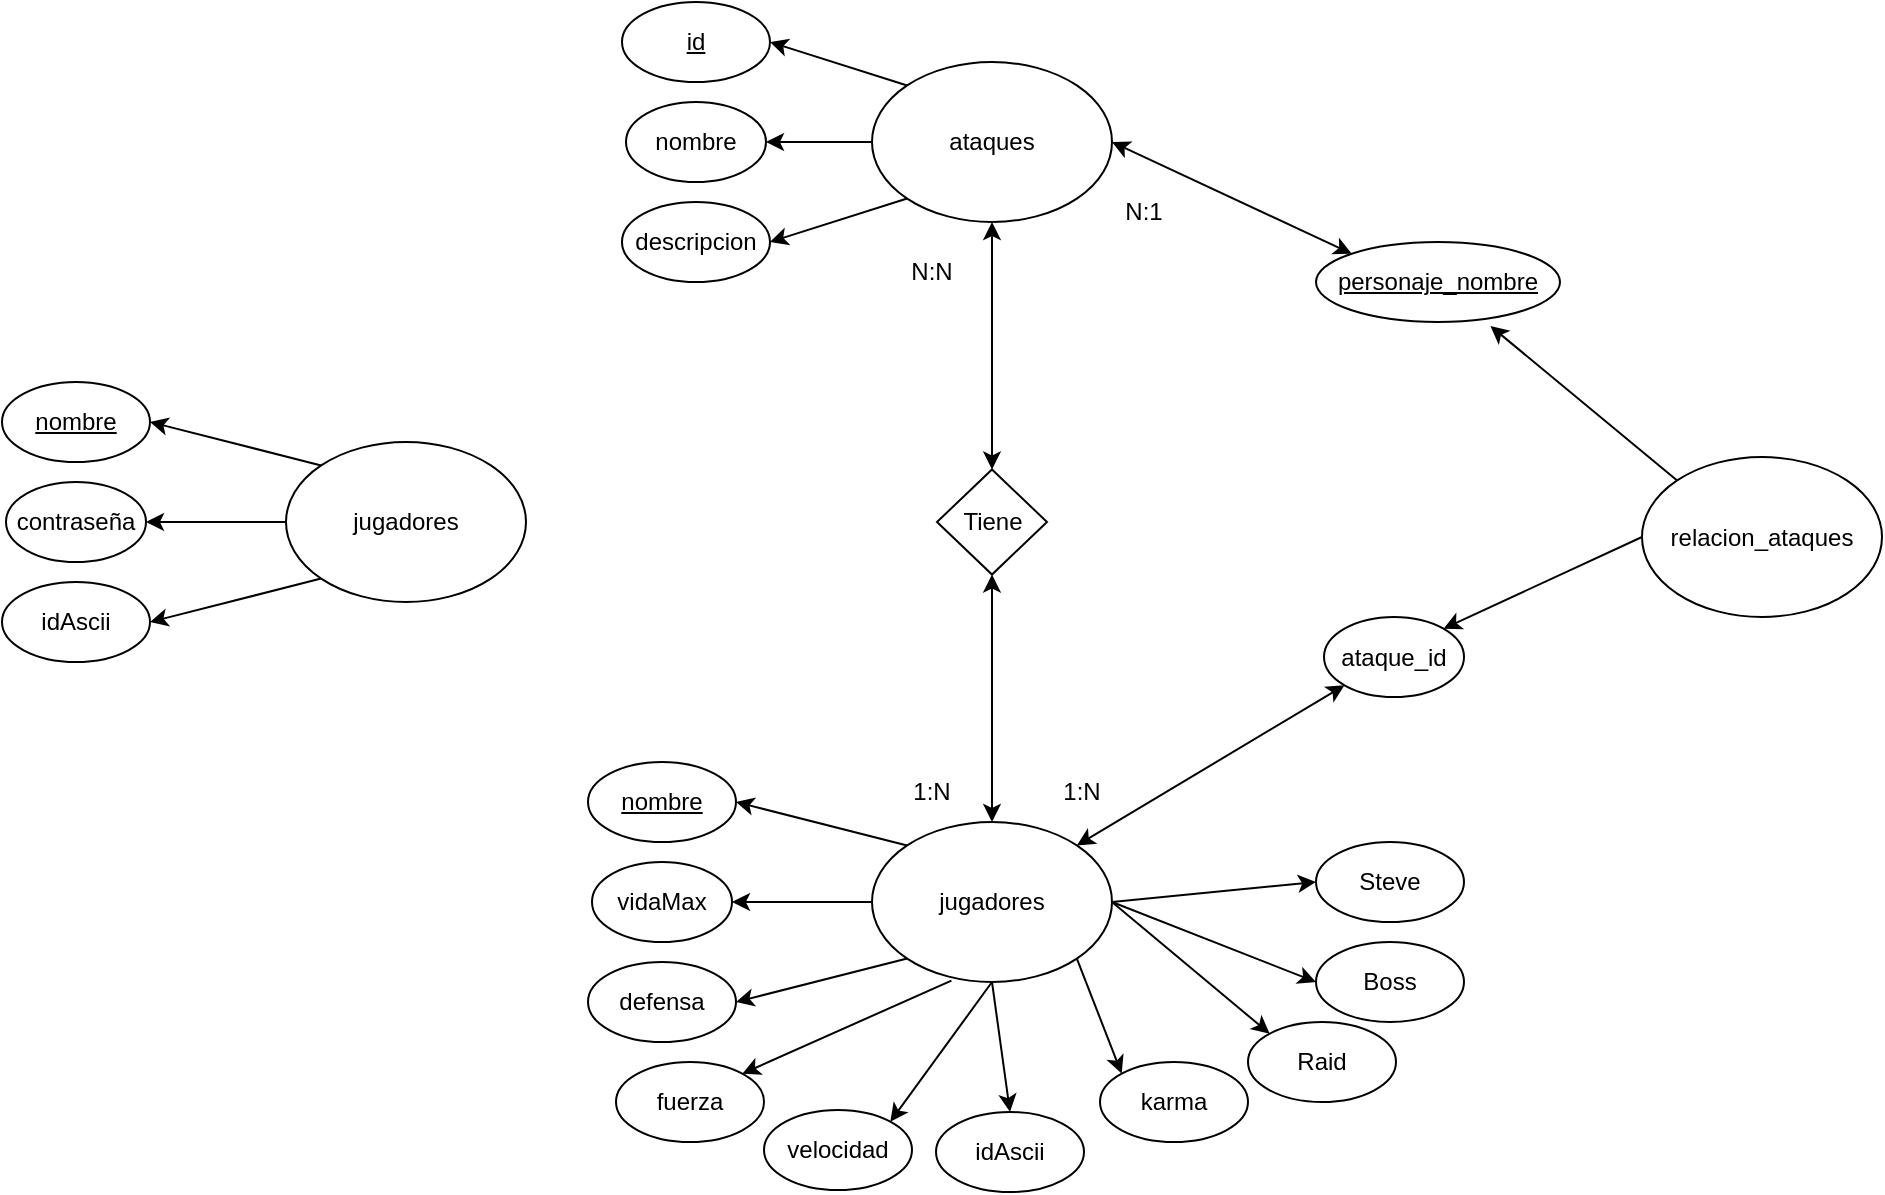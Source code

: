 <mxfile version="27.1.1">
  <diagram name="ERD - Mincra Game" id="1">
    <mxGraphModel dx="1815" dy="2154" grid="1" gridSize="10" guides="1" tooltips="1" connect="1" arrows="1" fold="1" page="1" pageScale="1" pageWidth="827" pageHeight="1169" math="0" shadow="0">
      <root>
        <mxCell id="0" />
        <mxCell id="1" parent="0" />
        <mxCell id="hDJ3BdoAYmhyjjbtG0V0-17" value="jugadores" style="ellipse;whiteSpace=wrap;html=1;" parent="1" vertex="1">
          <mxGeometry x="742" y="-40" width="120" height="80" as="geometry" />
        </mxCell>
        <mxCell id="hDJ3BdoAYmhyjjbtG0V0-18" value="&lt;u&gt;nombre&lt;/u&gt;" style="ellipse;whiteSpace=wrap;html=1;" parent="1" vertex="1">
          <mxGeometry x="600" y="-70" width="74" height="40" as="geometry" />
        </mxCell>
        <mxCell id="hDJ3BdoAYmhyjjbtG0V0-20" value="" style="endArrow=classic;html=1;rounded=0;entryX=1;entryY=0.5;entryDx=0;entryDy=0;exitX=0;exitY=0;exitDx=0;exitDy=0;" parent="1" source="hDJ3BdoAYmhyjjbtG0V0-17" target="hDJ3BdoAYmhyjjbtG0V0-18" edge="1">
          <mxGeometry width="50" height="50" relative="1" as="geometry">
            <mxPoint x="710" y="-60" as="sourcePoint" />
            <mxPoint x="832" y="-60" as="targetPoint" />
          </mxGeometry>
        </mxCell>
        <mxCell id="hDJ3BdoAYmhyjjbtG0V0-22" value="contraseña" style="ellipse;whiteSpace=wrap;html=1;" parent="1" vertex="1">
          <mxGeometry x="602" y="-20" width="70" height="40" as="geometry" />
        </mxCell>
        <mxCell id="hDJ3BdoAYmhyjjbtG0V0-24" value="idAscii" style="ellipse;whiteSpace=wrap;html=1;" parent="1" vertex="1">
          <mxGeometry x="600" y="30" width="74" height="40" as="geometry" />
        </mxCell>
        <mxCell id="hDJ3BdoAYmhyjjbtG0V0-25" value="" style="endArrow=classic;html=1;rounded=0;exitX=0;exitY=0.5;exitDx=0;exitDy=0;entryX=1;entryY=0.5;entryDx=0;entryDy=0;" parent="1" source="hDJ3BdoAYmhyjjbtG0V0-17" target="hDJ3BdoAYmhyjjbtG0V0-22" edge="1">
          <mxGeometry width="50" height="50" relative="1" as="geometry">
            <mxPoint x="742" y="-50" as="sourcePoint" />
            <mxPoint x="710" y="20" as="targetPoint" />
          </mxGeometry>
        </mxCell>
        <mxCell id="hDJ3BdoAYmhyjjbtG0V0-26" value="" style="endArrow=classic;html=1;rounded=0;entryX=1;entryY=0.5;entryDx=0;entryDy=0;exitX=0;exitY=1;exitDx=0;exitDy=0;" parent="1" source="hDJ3BdoAYmhyjjbtG0V0-17" target="hDJ3BdoAYmhyjjbtG0V0-24" edge="1">
          <mxGeometry width="50" height="50" relative="1" as="geometry">
            <mxPoint x="730" y="70" as="sourcePoint" />
            <mxPoint x="757" y="62" as="targetPoint" />
          </mxGeometry>
        </mxCell>
        <mxCell id="Pz-iReKoTr8WRBAwrSr6-12" value="ataques" style="ellipse;whiteSpace=wrap;html=1;" vertex="1" parent="1">
          <mxGeometry x="1035" y="-230" width="120" height="80" as="geometry" />
        </mxCell>
        <mxCell id="Pz-iReKoTr8WRBAwrSr6-13" value="&lt;u&gt;id&lt;/u&gt;" style="ellipse;whiteSpace=wrap;html=1;" vertex="1" parent="1">
          <mxGeometry x="910" y="-260" width="74" height="40" as="geometry" />
        </mxCell>
        <mxCell id="Pz-iReKoTr8WRBAwrSr6-14" value="" style="endArrow=classic;html=1;rounded=0;entryX=1;entryY=0.5;entryDx=0;entryDy=0;exitX=0;exitY=0;exitDx=0;exitDy=0;" edge="1" parent="1" source="Pz-iReKoTr8WRBAwrSr6-12" target="Pz-iReKoTr8WRBAwrSr6-13">
          <mxGeometry width="50" height="50" relative="1" as="geometry">
            <mxPoint x="1020" y="-250" as="sourcePoint" />
            <mxPoint x="1142" y="-250" as="targetPoint" />
          </mxGeometry>
        </mxCell>
        <mxCell id="Pz-iReKoTr8WRBAwrSr6-15" value="nombre" style="ellipse;whiteSpace=wrap;html=1;" vertex="1" parent="1">
          <mxGeometry x="912" y="-210" width="70" height="40" as="geometry" />
        </mxCell>
        <mxCell id="Pz-iReKoTr8WRBAwrSr6-16" value="descripcion" style="ellipse;whiteSpace=wrap;html=1;" vertex="1" parent="1">
          <mxGeometry x="910" y="-160" width="74" height="40" as="geometry" />
        </mxCell>
        <mxCell id="Pz-iReKoTr8WRBAwrSr6-17" value="" style="endArrow=classic;html=1;rounded=0;exitX=0;exitY=0.5;exitDx=0;exitDy=0;entryX=1;entryY=0.5;entryDx=0;entryDy=0;" edge="1" parent="1" source="Pz-iReKoTr8WRBAwrSr6-12" target="Pz-iReKoTr8WRBAwrSr6-15">
          <mxGeometry width="50" height="50" relative="1" as="geometry">
            <mxPoint x="1052" y="-240" as="sourcePoint" />
            <mxPoint x="1020" y="-170" as="targetPoint" />
          </mxGeometry>
        </mxCell>
        <mxCell id="Pz-iReKoTr8WRBAwrSr6-18" value="" style="endArrow=classic;html=1;rounded=0;entryX=1;entryY=0.5;entryDx=0;entryDy=0;exitX=0;exitY=1;exitDx=0;exitDy=0;" edge="1" parent="1" source="Pz-iReKoTr8WRBAwrSr6-12" target="Pz-iReKoTr8WRBAwrSr6-16">
          <mxGeometry width="50" height="50" relative="1" as="geometry">
            <mxPoint x="1040" y="-120" as="sourcePoint" />
            <mxPoint x="1067" y="-128" as="targetPoint" />
          </mxGeometry>
        </mxCell>
        <mxCell id="Pz-iReKoTr8WRBAwrSr6-20" value="jugadores" style="ellipse;whiteSpace=wrap;html=1;" vertex="1" parent="1">
          <mxGeometry x="1035" y="150" width="120" height="80" as="geometry" />
        </mxCell>
        <mxCell id="Pz-iReKoTr8WRBAwrSr6-21" value="&lt;u&gt;nombre&lt;/u&gt;" style="ellipse;whiteSpace=wrap;html=1;" vertex="1" parent="1">
          <mxGeometry x="893" y="120" width="74" height="40" as="geometry" />
        </mxCell>
        <mxCell id="Pz-iReKoTr8WRBAwrSr6-22" value="" style="endArrow=classic;html=1;rounded=0;entryX=1;entryY=0.5;entryDx=0;entryDy=0;exitX=0;exitY=0;exitDx=0;exitDy=0;" edge="1" parent="1" source="Pz-iReKoTr8WRBAwrSr6-20" target="Pz-iReKoTr8WRBAwrSr6-21">
          <mxGeometry width="50" height="50" relative="1" as="geometry">
            <mxPoint x="1003" y="130" as="sourcePoint" />
            <mxPoint x="1125" y="130" as="targetPoint" />
          </mxGeometry>
        </mxCell>
        <mxCell id="Pz-iReKoTr8WRBAwrSr6-23" value="vidaMax" style="ellipse;whiteSpace=wrap;html=1;" vertex="1" parent="1">
          <mxGeometry x="895" y="170" width="70" height="40" as="geometry" />
        </mxCell>
        <mxCell id="Pz-iReKoTr8WRBAwrSr6-24" value="defensa" style="ellipse;whiteSpace=wrap;html=1;" vertex="1" parent="1">
          <mxGeometry x="893" y="220" width="74" height="40" as="geometry" />
        </mxCell>
        <mxCell id="Pz-iReKoTr8WRBAwrSr6-25" value="" style="endArrow=classic;html=1;rounded=0;exitX=0;exitY=0.5;exitDx=0;exitDy=0;entryX=1;entryY=0.5;entryDx=0;entryDy=0;" edge="1" parent="1" source="Pz-iReKoTr8WRBAwrSr6-20" target="Pz-iReKoTr8WRBAwrSr6-23">
          <mxGeometry width="50" height="50" relative="1" as="geometry">
            <mxPoint x="1035" y="140" as="sourcePoint" />
            <mxPoint x="1003" y="210" as="targetPoint" />
          </mxGeometry>
        </mxCell>
        <mxCell id="Pz-iReKoTr8WRBAwrSr6-26" value="" style="endArrow=classic;html=1;rounded=0;entryX=1;entryY=0.5;entryDx=0;entryDy=0;exitX=0;exitY=1;exitDx=0;exitDy=0;" edge="1" parent="1" source="Pz-iReKoTr8WRBAwrSr6-20" target="Pz-iReKoTr8WRBAwrSr6-24">
          <mxGeometry width="50" height="50" relative="1" as="geometry">
            <mxPoint x="1023" y="260" as="sourcePoint" />
            <mxPoint x="1050" y="252" as="targetPoint" />
          </mxGeometry>
        </mxCell>
        <mxCell id="Pz-iReKoTr8WRBAwrSr6-27" value="fuerza" style="ellipse;whiteSpace=wrap;html=1;" vertex="1" parent="1">
          <mxGeometry x="907" y="270" width="74" height="40" as="geometry" />
        </mxCell>
        <mxCell id="Pz-iReKoTr8WRBAwrSr6-28" value="velocidad" style="ellipse;whiteSpace=wrap;html=1;" vertex="1" parent="1">
          <mxGeometry x="981" y="294" width="74" height="40" as="geometry" />
        </mxCell>
        <mxCell id="Pz-iReKoTr8WRBAwrSr6-29" value="idAscii" style="ellipse;whiteSpace=wrap;html=1;" vertex="1" parent="1">
          <mxGeometry x="1067" y="295" width="74" height="40" as="geometry" />
        </mxCell>
        <mxCell id="Pz-iReKoTr8WRBAwrSr6-30" value="karma" style="ellipse;whiteSpace=wrap;html=1;" vertex="1" parent="1">
          <mxGeometry x="1149" y="270" width="74" height="40" as="geometry" />
        </mxCell>
        <mxCell id="Pz-iReKoTr8WRBAwrSr6-31" value="" style="endArrow=classic;html=1;rounded=0;entryX=1;entryY=0;entryDx=0;entryDy=0;exitX=0.331;exitY=0.991;exitDx=0;exitDy=0;exitPerimeter=0;" edge="1" parent="1" source="Pz-iReKoTr8WRBAwrSr6-20" target="Pz-iReKoTr8WRBAwrSr6-27">
          <mxGeometry width="50" height="50" relative="1" as="geometry">
            <mxPoint x="1093" y="220" as="sourcePoint" />
            <mxPoint x="1007" y="242" as="targetPoint" />
          </mxGeometry>
        </mxCell>
        <mxCell id="Pz-iReKoTr8WRBAwrSr6-32" value="" style="endArrow=classic;html=1;rounded=0;entryX=1;entryY=0;entryDx=0;entryDy=0;exitX=0.5;exitY=1;exitDx=0;exitDy=0;" edge="1" parent="1" source="Pz-iReKoTr8WRBAwrSr6-20" target="Pz-iReKoTr8WRBAwrSr6-28">
          <mxGeometry width="50" height="50" relative="1" as="geometry">
            <mxPoint x="1143" y="260" as="sourcePoint" />
            <mxPoint x="1057" y="282" as="targetPoint" />
          </mxGeometry>
        </mxCell>
        <mxCell id="Pz-iReKoTr8WRBAwrSr6-33" value="" style="endArrow=classic;html=1;rounded=0;entryX=0.5;entryY=0;entryDx=0;entryDy=0;exitX=0.5;exitY=1;exitDx=0;exitDy=0;" edge="1" parent="1" source="Pz-iReKoTr8WRBAwrSr6-20" target="Pz-iReKoTr8WRBAwrSr6-29">
          <mxGeometry width="50" height="50" relative="1" as="geometry">
            <mxPoint x="1213" y="290" as="sourcePoint" />
            <mxPoint x="1127" y="312" as="targetPoint" />
          </mxGeometry>
        </mxCell>
        <mxCell id="Pz-iReKoTr8WRBAwrSr6-34" value="" style="endArrow=classic;html=1;rounded=0;entryX=0;entryY=0;entryDx=0;entryDy=0;exitX=1;exitY=1;exitDx=0;exitDy=0;" edge="1" parent="1" source="Pz-iReKoTr8WRBAwrSr6-20" target="Pz-iReKoTr8WRBAwrSr6-30">
          <mxGeometry width="50" height="50" relative="1" as="geometry">
            <mxPoint x="1223" y="240" as="sourcePoint" />
            <mxPoint x="1137" y="262" as="targetPoint" />
          </mxGeometry>
        </mxCell>
        <mxCell id="Pz-iReKoTr8WRBAwrSr6-35" value="Raid" style="ellipse;whiteSpace=wrap;html=1;" vertex="1" parent="1">
          <mxGeometry x="1223" y="250" width="74" height="40" as="geometry" />
        </mxCell>
        <mxCell id="Pz-iReKoTr8WRBAwrSr6-36" value="Boss" style="ellipse;whiteSpace=wrap;html=1;" vertex="1" parent="1">
          <mxGeometry x="1257" y="210" width="74" height="40" as="geometry" />
        </mxCell>
        <mxCell id="Pz-iReKoTr8WRBAwrSr6-37" value="Steve" style="ellipse;whiteSpace=wrap;html=1;" vertex="1" parent="1">
          <mxGeometry x="1257" y="160" width="74" height="40" as="geometry" />
        </mxCell>
        <mxCell id="Pz-iReKoTr8WRBAwrSr6-38" value="" style="endArrow=classic;html=1;rounded=0;entryX=0;entryY=0;entryDx=0;entryDy=0;exitX=1;exitY=0.5;exitDx=0;exitDy=0;" edge="1" parent="1" source="Pz-iReKoTr8WRBAwrSr6-20" target="Pz-iReKoTr8WRBAwrSr6-35">
          <mxGeometry width="50" height="50" relative="1" as="geometry">
            <mxPoint x="1147" y="230" as="sourcePoint" />
            <mxPoint x="1170" y="288" as="targetPoint" />
          </mxGeometry>
        </mxCell>
        <mxCell id="Pz-iReKoTr8WRBAwrSr6-39" value="" style="endArrow=classic;html=1;rounded=0;entryX=0;entryY=0.5;entryDx=0;entryDy=0;exitX=1;exitY=0.5;exitDx=0;exitDy=0;" edge="1" parent="1" source="Pz-iReKoTr8WRBAwrSr6-20" target="Pz-iReKoTr8WRBAwrSr6-36">
          <mxGeometry width="50" height="50" relative="1" as="geometry">
            <mxPoint x="1217" y="210" as="sourcePoint" />
            <mxPoint x="1240" y="268" as="targetPoint" />
          </mxGeometry>
        </mxCell>
        <mxCell id="Pz-iReKoTr8WRBAwrSr6-40" value="" style="endArrow=classic;html=1;rounded=0;entryX=0;entryY=0.5;entryDx=0;entryDy=0;exitX=1;exitY=0.5;exitDx=0;exitDy=0;" edge="1" parent="1" source="Pz-iReKoTr8WRBAwrSr6-20" target="Pz-iReKoTr8WRBAwrSr6-37">
          <mxGeometry width="50" height="50" relative="1" as="geometry">
            <mxPoint x="1227" y="180" as="sourcePoint" />
            <mxPoint x="1250" y="238" as="targetPoint" />
          </mxGeometry>
        </mxCell>
        <mxCell id="Pz-iReKoTr8WRBAwrSr6-41" value="relacion_ataques" style="ellipse;whiteSpace=wrap;html=1;" vertex="1" parent="1">
          <mxGeometry x="1420" y="-32.5" width="120" height="80" as="geometry" />
        </mxCell>
        <mxCell id="Pz-iReKoTr8WRBAwrSr6-42" value="&lt;u&gt;personaje_nombre&lt;/u&gt;" style="ellipse;whiteSpace=wrap;html=1;" vertex="1" parent="1">
          <mxGeometry x="1257" y="-140" width="122" height="40" as="geometry" />
        </mxCell>
        <mxCell id="Pz-iReKoTr8WRBAwrSr6-43" value="" style="endArrow=classic;html=1;rounded=0;entryX=0.715;entryY=1.05;entryDx=0;entryDy=0;exitX=0;exitY=0;exitDx=0;exitDy=0;entryPerimeter=0;" edge="1" parent="1" source="Pz-iReKoTr8WRBAwrSr6-41" target="Pz-iReKoTr8WRBAwrSr6-42">
          <mxGeometry width="50" height="50" relative="1" as="geometry">
            <mxPoint x="1388" y="-52.5" as="sourcePoint" />
            <mxPoint x="1510" y="-52.5" as="targetPoint" />
          </mxGeometry>
        </mxCell>
        <mxCell id="Pz-iReKoTr8WRBAwrSr6-44" value="ataque_id" style="ellipse;whiteSpace=wrap;html=1;" vertex="1" parent="1">
          <mxGeometry x="1261" y="47.5" width="70" height="40" as="geometry" />
        </mxCell>
        <mxCell id="Pz-iReKoTr8WRBAwrSr6-46" value="" style="endArrow=classic;html=1;rounded=0;exitX=0;exitY=0.5;exitDx=0;exitDy=0;entryX=1;entryY=0;entryDx=0;entryDy=0;" edge="1" parent="1" source="Pz-iReKoTr8WRBAwrSr6-41" target="Pz-iReKoTr8WRBAwrSr6-44">
          <mxGeometry width="50" height="50" relative="1" as="geometry">
            <mxPoint x="1420" y="-42.5" as="sourcePoint" />
            <mxPoint x="1388" y="27.5" as="targetPoint" />
          </mxGeometry>
        </mxCell>
        <mxCell id="Pz-iReKoTr8WRBAwrSr6-48" value="Tiene" style="rhombus;whiteSpace=wrap;html=1;" vertex="1" parent="1">
          <mxGeometry x="1067.5" y="-26.25" width="55" height="52.5" as="geometry" />
        </mxCell>
        <mxCell id="Pz-iReKoTr8WRBAwrSr6-49" value="" style="endArrow=classic;startArrow=classic;html=1;rounded=0;exitX=0.5;exitY=0;exitDx=0;exitDy=0;entryX=0.5;entryY=1;entryDx=0;entryDy=0;" edge="1" parent="1" source="Pz-iReKoTr8WRBAwrSr6-20" target="Pz-iReKoTr8WRBAwrSr6-48">
          <mxGeometry width="50" height="50" relative="1" as="geometry">
            <mxPoint x="1084.5" y="150" as="sourcePoint" />
            <mxPoint x="1101" y="40" as="targetPoint" />
          </mxGeometry>
        </mxCell>
        <mxCell id="Pz-iReKoTr8WRBAwrSr6-50" value="" style="endArrow=classic;startArrow=classic;html=1;rounded=0;exitX=0.5;exitY=0;exitDx=0;exitDy=0;entryX=0.5;entryY=1;entryDx=0;entryDy=0;" edge="1" parent="1" source="Pz-iReKoTr8WRBAwrSr6-48" target="Pz-iReKoTr8WRBAwrSr6-12">
          <mxGeometry width="50" height="50" relative="1" as="geometry">
            <mxPoint x="1060" y="-40" as="sourcePoint" />
            <mxPoint x="1110" y="-90" as="targetPoint" />
          </mxGeometry>
        </mxCell>
        <mxCell id="Pz-iReKoTr8WRBAwrSr6-51" value="" style="endArrow=classic;startArrow=classic;html=1;rounded=0;exitX=0;exitY=0;exitDx=0;exitDy=0;entryX=1;entryY=0.5;entryDx=0;entryDy=0;" edge="1" parent="1" source="Pz-iReKoTr8WRBAwrSr6-42" target="Pz-iReKoTr8WRBAwrSr6-12">
          <mxGeometry width="50" height="50" relative="1" as="geometry">
            <mxPoint x="1160" y="-6" as="sourcePoint" />
            <mxPoint x="1160" y="-130" as="targetPoint" />
          </mxGeometry>
        </mxCell>
        <mxCell id="Pz-iReKoTr8WRBAwrSr6-52" value="" style="endArrow=classic;startArrow=classic;html=1;rounded=0;exitX=0;exitY=1;exitDx=0;exitDy=0;entryX=1;entryY=0;entryDx=0;entryDy=0;" edge="1" parent="1" source="Pz-iReKoTr8WRBAwrSr6-44" target="Pz-iReKoTr8WRBAwrSr6-20">
          <mxGeometry width="50" height="50" relative="1" as="geometry">
            <mxPoint x="1320" y="-114" as="sourcePoint" />
            <mxPoint x="1200" y="-170" as="targetPoint" />
          </mxGeometry>
        </mxCell>
        <mxCell id="Pz-iReKoTr8WRBAwrSr6-53" value="1:N&lt;span style=&quot;color: rgba(0, 0, 0, 0); font-family: monospace; font-size: 0px; text-align: start; text-wrap-mode: nowrap;&quot;&gt;%3CmxGraphModel%3E%3Croot%3E%3CmxCell%20id%3D%220%22%2F%3E%3CmxCell%20id%3D%221%22%20parent%3D%220%22%2F%3E%3CmxCell%20id%3D%222%22%20value%3D%22%22%20style%3D%22endArrow%3Dclassic%3BstartArrow%3Dclassic%3Bhtml%3D1%3Brounded%3D0%3BexitX%3D0%3BexitY%3D0%3BexitDx%3D0%3BexitDy%3D0%3BentryX%3D1%3BentryY%3D0.5%3BentryDx%3D0%3BentryDy%3D0%3B%22%20edge%3D%221%22%20parent%3D%221%22%3E%3CmxGeometry%20width%3D%2250%22%20height%3D%2250%22%20relative%3D%221%22%20as%3D%22geometry%22%3E%3CmxPoint%20x%3D%221275%22%20y%3D%22-134%22%20as%3D%22sourcePoint%22%2F%3E%3CmxPoint%20x%3D%221155%22%20y%3D%22-190%22%20as%3D%22targetPoint%22%2F%3E%3C%2FmxGeometry%3E%3C%2FmxCell%3E%3C%2Froot%3E%3C%2FmxGraphModel%3E&lt;/span&gt;" style="text;html=1;align=center;verticalAlign=middle;whiteSpace=wrap;rounded=0;" vertex="1" parent="1">
          <mxGeometry x="1035" y="120" width="60" height="30" as="geometry" />
        </mxCell>
        <mxCell id="Pz-iReKoTr8WRBAwrSr6-54" value="N:N" style="text;html=1;align=center;verticalAlign=middle;whiteSpace=wrap;rounded=0;" vertex="1" parent="1">
          <mxGeometry x="1035" y="-140" width="60" height="30" as="geometry" />
        </mxCell>
        <mxCell id="Pz-iReKoTr8WRBAwrSr6-55" value="1:N&lt;span style=&quot;color: rgba(0, 0, 0, 0); font-family: monospace; font-size: 0px; text-align: start; text-wrap-mode: nowrap;&quot;&gt;%3CmxGraphModel%3E%3Croot%3E%3CmxCell%20id%3D%220%22%2F%3E%3CmxCell%20id%3D%221%22%20parent%3D%220%22%2F%3E%3CmxCell%20id%3D%222%22%20value%3D%22%22%20style%3D%22endArrow%3Dclassic%3BstartArrow%3Dclassic%3Bhtml%3D1%3Brounded%3D0%3BexitX%3D0%3BexitY%3D0%3BexitDx%3D0%3BexitDy%3D0%3BentryX%3D1%3BentryY%3D0.5%3BentryDx%3D0%3BentryDy%3D0%3B%22%20edge%3D%221%22%20parent%3D%221%22%3E%3CmxGeometry%20width%3D%2250%22%20height%3D%2250%22%20relative%3D%221%22%20as%3D%22geometry%22%3E%3CmxPoint%20x%3D%221275%22%20y%3D%22-134%22%20as%3D%22sourcePoint%22%2F%3E%3CmxPoint%20x%3D%221155%22%20y%3D%22-190%22%20as%3D%22targetPoint%22%2F%3E%3C%2FmxGeometry%3E%3C%2FmxCell%3E%3C%2Froot%3E%3C%2FmxGraphModel%3E&lt;/span&gt;" style="text;html=1;align=center;verticalAlign=middle;whiteSpace=wrap;rounded=0;" vertex="1" parent="1">
          <mxGeometry x="1110" y="120" width="60" height="30" as="geometry" />
        </mxCell>
        <mxCell id="Pz-iReKoTr8WRBAwrSr6-56" value="N:1" style="text;html=1;align=center;verticalAlign=middle;whiteSpace=wrap;rounded=0;" vertex="1" parent="1">
          <mxGeometry x="1141" y="-170" width="60" height="30" as="geometry" />
        </mxCell>
      </root>
    </mxGraphModel>
  </diagram>
</mxfile>
